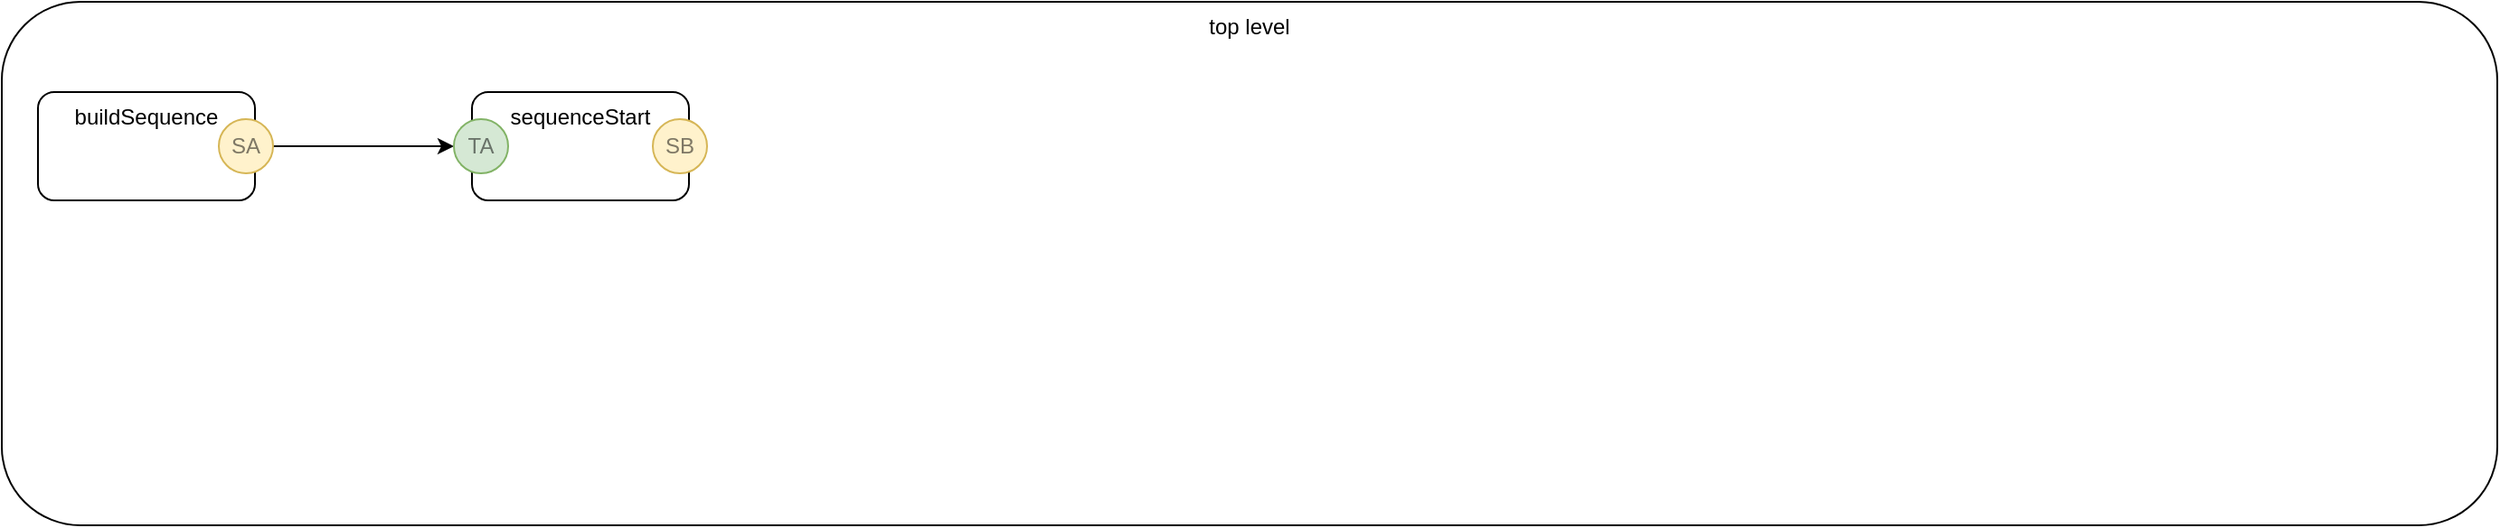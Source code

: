 <mxfile version="14.6.13" type="device"><diagram id="UL2OmWR_p9KJ0XYvqh1g" name="Page-1"><mxGraphModel dx="1599" dy="907" grid="1" gridSize="10" guides="1" tooltips="1" connect="1" arrows="1" fold="1" page="1" pageScale="1" pageWidth="1100" pageHeight="850" math="0" shadow="0"><root><mxCell id="0"/><mxCell id="1" parent="0"/><mxCell id="ybbTwsdQuFU4afnuUeu4-42" value="top level" style="rounded=1;whiteSpace=wrap;html=1;verticalAlign=top;" vertex="1" parent="1"><mxGeometry x="60" y="110" width="1380" height="290" as="geometry"/></mxCell><mxCell id="ybbTwsdQuFU4afnuUeu4-1" value="buildSequence" style="rounded=1;whiteSpace=wrap;html=1;verticalAlign=top;" vertex="1" parent="1"><mxGeometry x="80" y="160" width="120" height="60" as="geometry"/></mxCell><mxCell id="ybbTwsdQuFU4afnuUeu4-10" style="edgeStyle=orthogonalEdgeStyle;rounded=0;orthogonalLoop=1;jettySize=auto;html=1;exitX=1;exitY=0.5;exitDx=0;exitDy=0;entryX=0;entryY=0.5;entryDx=0;entryDy=0;" edge="1" parent="1" source="ybbTwsdQuFU4afnuUeu4-5" target="ybbTwsdQuFU4afnuUeu4-9"><mxGeometry relative="1" as="geometry"/></mxCell><mxCell id="ybbTwsdQuFU4afnuUeu4-5" value="SA" style="ellipse;whiteSpace=wrap;html=1;aspect=fixed;fillColor=#fff2cc;align=center;strokeColor=#d6b656;textOpacity=50;" vertex="1" parent="1"><mxGeometry x="180" y="175" width="30" height="30" as="geometry"/></mxCell><mxCell id="ybbTwsdQuFU4afnuUeu4-7" value="sequenceStart" style="rounded=1;whiteSpace=wrap;html=1;verticalAlign=top;" vertex="1" parent="1"><mxGeometry x="320" y="160" width="120" height="60" as="geometry"/></mxCell><mxCell id="ybbTwsdQuFU4afnuUeu4-8" value="SB" style="ellipse;whiteSpace=wrap;html=1;aspect=fixed;fillColor=#fff2cc;align=center;strokeColor=#d6b656;textOpacity=50;" vertex="1" parent="1"><mxGeometry x="420" y="175" width="30" height="30" as="geometry"/></mxCell><mxCell id="ybbTwsdQuFU4afnuUeu4-9" value="TA" style="ellipse;whiteSpace=wrap;html=1;aspect=fixed;fillColor=#d5e8d4;align=center;strokeColor=#82b366;textOpacity=50;" vertex="1" parent="1"><mxGeometry x="310" y="175" width="30" height="30" as="geometry"/></mxCell></root></mxGraphModel></diagram></mxfile>